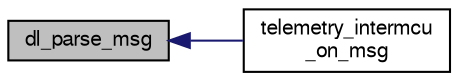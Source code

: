 digraph "dl_parse_msg"
{
  edge [fontname="FreeSans",fontsize="10",labelfontname="FreeSans",labelfontsize="10"];
  node [fontname="FreeSans",fontsize="10",shape=record];
  rankdir="LR";
  Node1 [label="dl_parse_msg",height=0.2,width=0.4,color="black", fillcolor="grey75", style="filled", fontcolor="black"];
  Node1 -> Node2 [dir="back",color="midnightblue",fontsize="10",style="solid",fontname="FreeSans"];
  Node2 [label="telemetry_intermcu\l_on_msg",height=0.2,width=0.4,color="black", fillcolor="white", style="filled",URL="$telemetry__intermcu__ap_8c.html#a06d6fba8d0891b94f3b150c7e31bbf82"];
}
